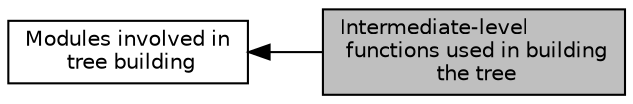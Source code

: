 digraph "Intermediate-level functions used in building the tree"
{
  edge [fontname="Helvetica",fontsize="10",labelfontname="Helvetica",labelfontsize="10"];
  node [fontname="Helvetica",fontsize="10",shape=record];
  rankdir=LR;
  Node0 [label="Intermediate-level\l functions used in building\l the tree",height=0.2,width=0.4,color="black", fillcolor="grey75", style="filled", fontcolor="black"];
  Node1 [label="Modules involved in\l tree building",height=0.2,width=0.4,color="black", fillcolor="white", style="filled",URL="$group__tree__group.html",tooltip="See. "];
  Node1->Node0 [shape=plaintext, dir="back", style="solid"];
}
